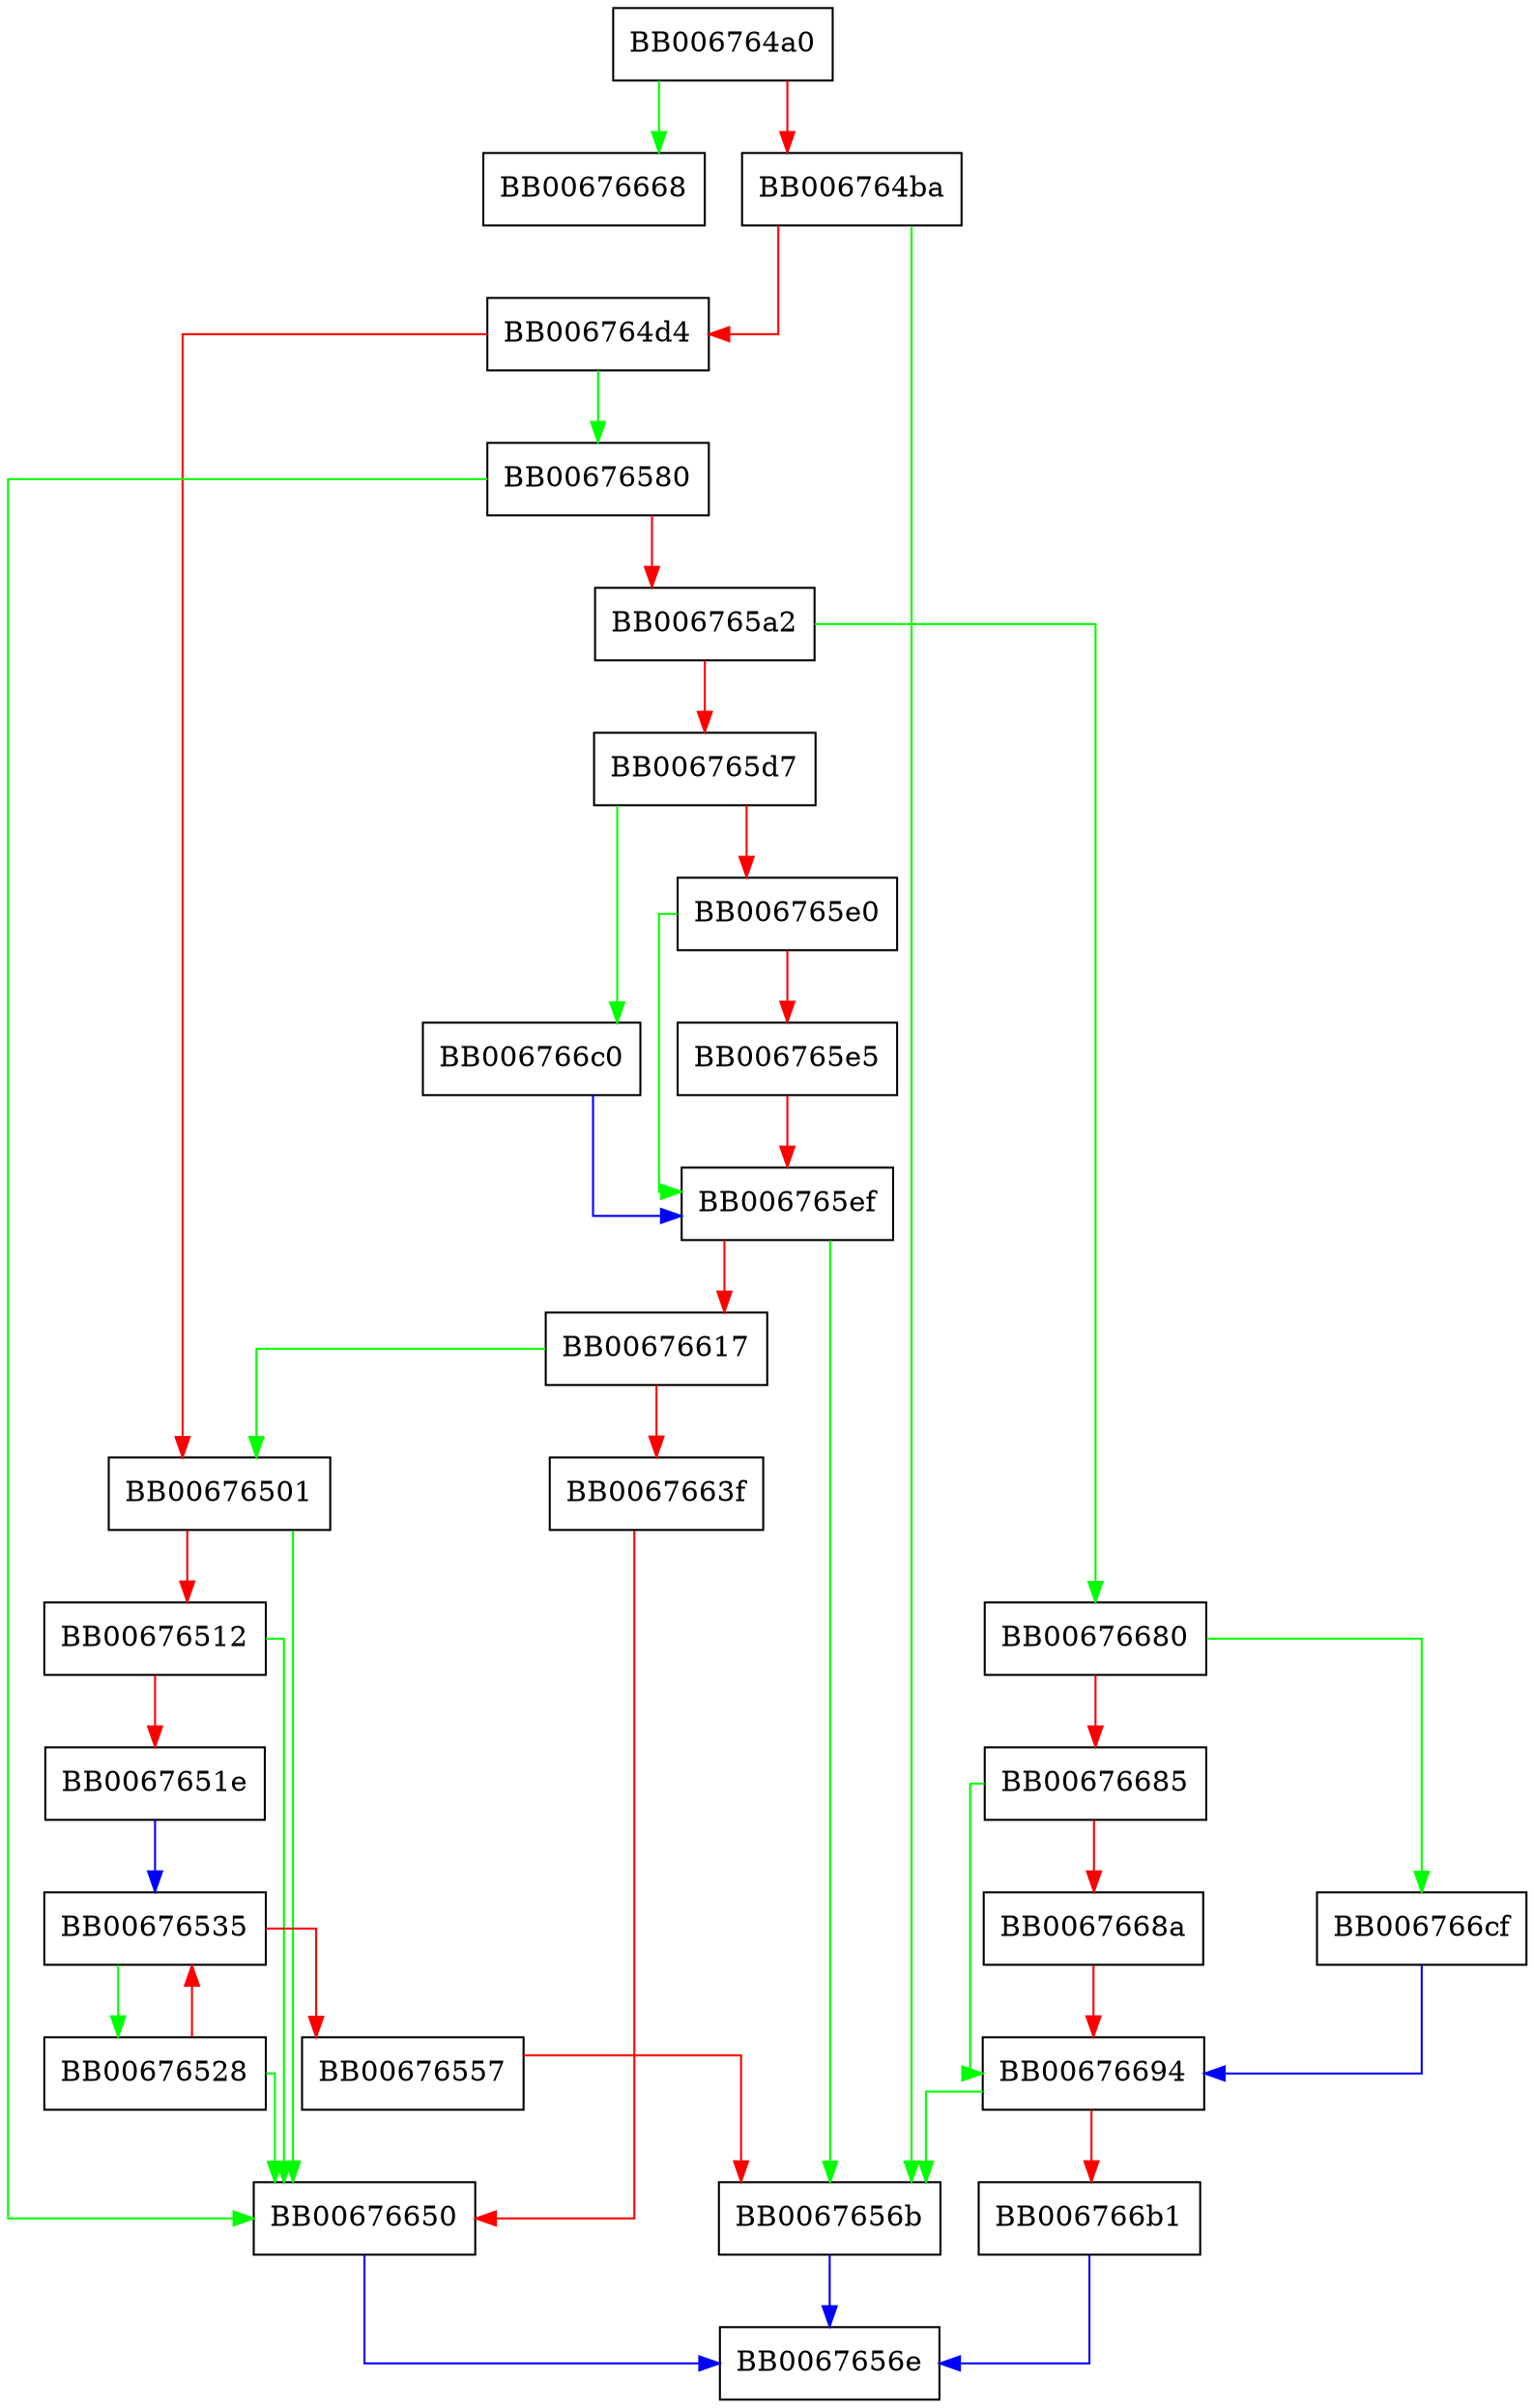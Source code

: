 digraph X509_STORE_CTX_get1_certs {
  node [shape="box"];
  graph [splines=ortho];
  BB006764a0 -> BB00676668 [color="green"];
  BB006764a0 -> BB006764ba [color="red"];
  BB006764ba -> BB0067656b [color="green"];
  BB006764ba -> BB006764d4 [color="red"];
  BB006764d4 -> BB00676580 [color="green"];
  BB006764d4 -> BB00676501 [color="red"];
  BB00676501 -> BB00676650 [color="green"];
  BB00676501 -> BB00676512 [color="red"];
  BB00676512 -> BB00676650 [color="green"];
  BB00676512 -> BB0067651e [color="red"];
  BB0067651e -> BB00676535 [color="blue"];
  BB00676528 -> BB00676650 [color="green"];
  BB00676528 -> BB00676535 [color="red"];
  BB00676535 -> BB00676528 [color="green"];
  BB00676535 -> BB00676557 [color="red"];
  BB00676557 -> BB0067656b [color="red"];
  BB0067656b -> BB0067656e [color="blue"];
  BB00676580 -> BB00676650 [color="green"];
  BB00676580 -> BB006765a2 [color="red"];
  BB006765a2 -> BB00676680 [color="green"];
  BB006765a2 -> BB006765d7 [color="red"];
  BB006765d7 -> BB006766c0 [color="green"];
  BB006765d7 -> BB006765e0 [color="red"];
  BB006765e0 -> BB006765ef [color="green"];
  BB006765e0 -> BB006765e5 [color="red"];
  BB006765e5 -> BB006765ef [color="red"];
  BB006765ef -> BB0067656b [color="green"];
  BB006765ef -> BB00676617 [color="red"];
  BB00676617 -> BB00676501 [color="green"];
  BB00676617 -> BB0067663f [color="red"];
  BB0067663f -> BB00676650 [color="red"];
  BB00676650 -> BB0067656e [color="blue"];
  BB00676680 -> BB006766cf [color="green"];
  BB00676680 -> BB00676685 [color="red"];
  BB00676685 -> BB00676694 [color="green"];
  BB00676685 -> BB0067668a [color="red"];
  BB0067668a -> BB00676694 [color="red"];
  BB00676694 -> BB0067656b [color="green"];
  BB00676694 -> BB006766b1 [color="red"];
  BB006766b1 -> BB0067656e [color="blue"];
  BB006766c0 -> BB006765ef [color="blue"];
  BB006766cf -> BB00676694 [color="blue"];
}